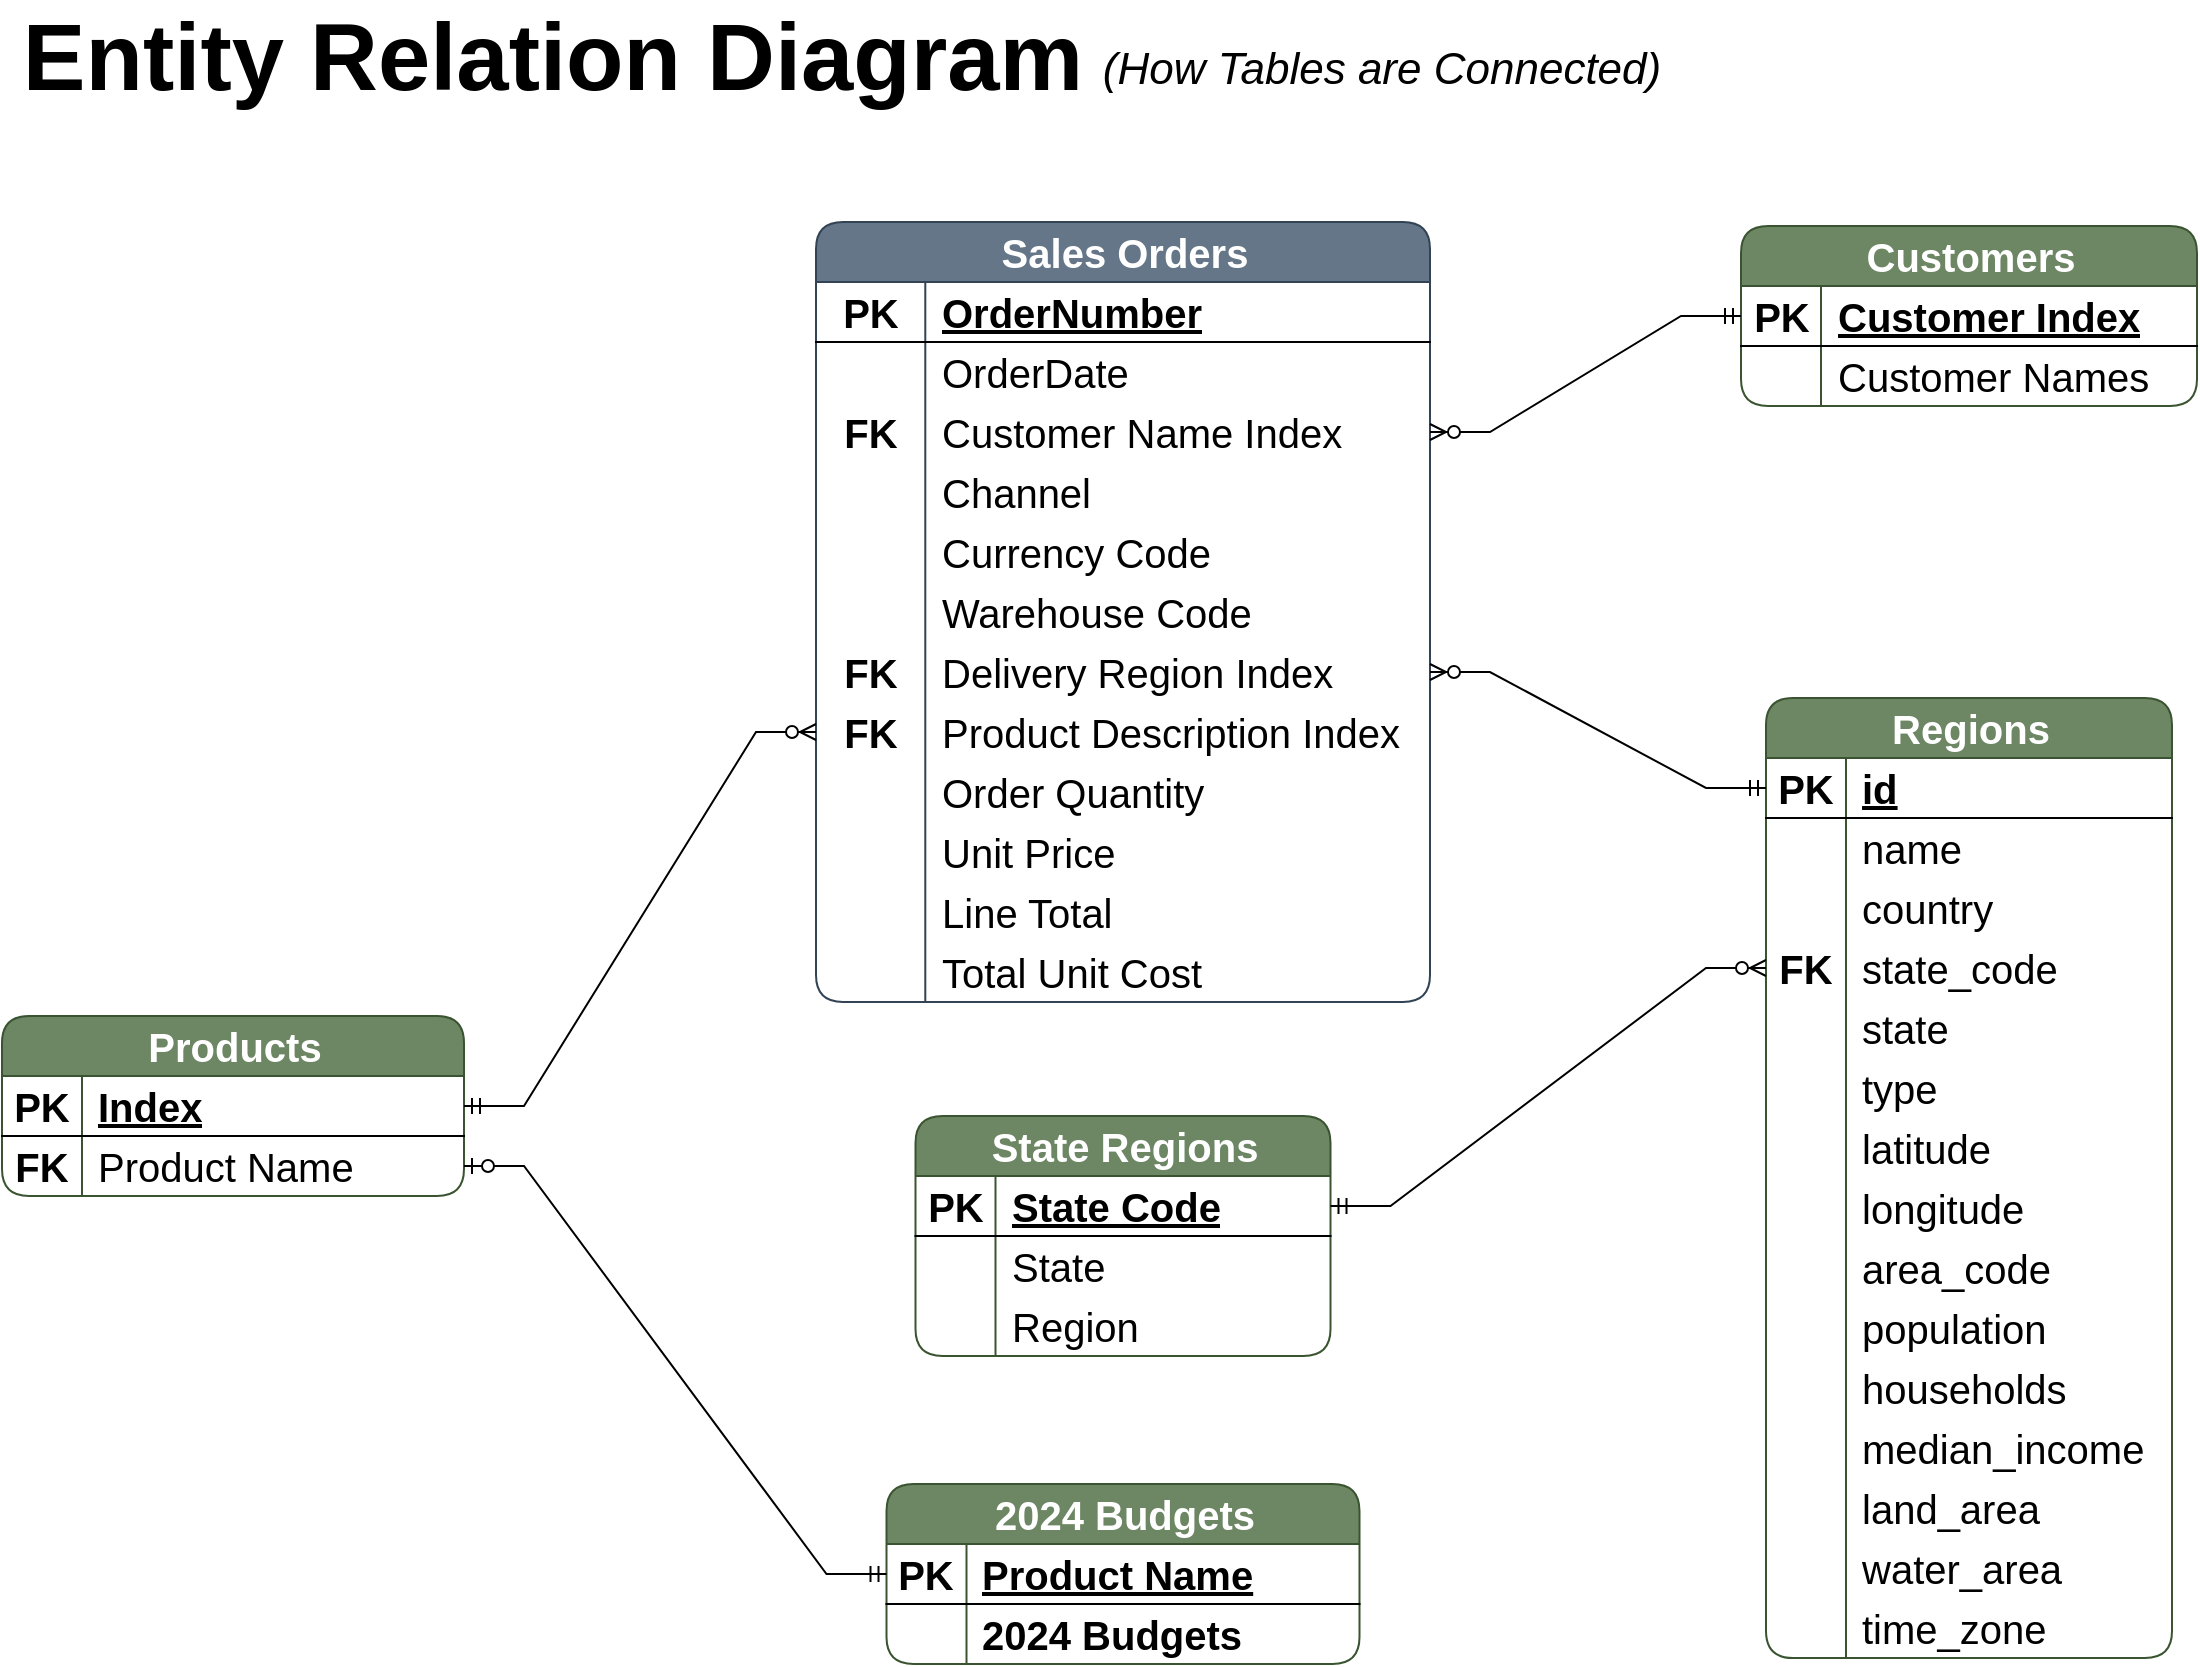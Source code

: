 <mxfile version="28.0.4">
  <diagram name="Page-1" id="GJuNNniQ4SIRFylEzamD">
    <mxGraphModel dx="2669" dy="1273" grid="0" gridSize="10" guides="1" tooltips="1" connect="1" arrows="1" fold="1" page="0" pageScale="1" pageWidth="850" pageHeight="1100" math="0" shadow="0">
      <root>
        <mxCell id="0" />
        <mxCell id="1" parent="0" />
        <mxCell id="ZlFfbFfvkW0wtay0FuOw-5" value="Sales Orders" style="shape=table;startSize=30;container=1;collapsible=1;childLayout=tableLayout;fixedRows=1;rowLines=0;fontStyle=1;align=center;resizeLast=1;html=1;fontSize=20;rounded=1;fillColor=#647687;fontColor=#ffffff;strokeColor=#314354;" vertex="1" parent="1">
          <mxGeometry x="-420" y="-120" width="307" height="390" as="geometry" />
        </mxCell>
        <mxCell id="ZlFfbFfvkW0wtay0FuOw-6" value="" style="shape=tableRow;horizontal=0;startSize=0;swimlaneHead=0;swimlaneBody=0;fillColor=none;collapsible=0;dropTarget=0;points=[[0,0.5],[1,0.5]];portConstraint=eastwest;top=0;left=0;right=0;bottom=1;fontSize=20;" vertex="1" parent="ZlFfbFfvkW0wtay0FuOw-5">
          <mxGeometry y="30" width="307" height="30" as="geometry" />
        </mxCell>
        <mxCell id="ZlFfbFfvkW0wtay0FuOw-7" value="PK" style="shape=partialRectangle;connectable=0;fillColor=none;top=0;left=0;bottom=0;right=0;fontStyle=1;overflow=hidden;whiteSpace=wrap;html=1;fontSize=20;" vertex="1" parent="ZlFfbFfvkW0wtay0FuOw-6">
          <mxGeometry width="54.643" height="30" as="geometry">
            <mxRectangle width="54.643" height="30" as="alternateBounds" />
          </mxGeometry>
        </mxCell>
        <mxCell id="ZlFfbFfvkW0wtay0FuOw-8" value="OrderNumber" style="shape=partialRectangle;connectable=0;fillColor=none;top=0;left=0;bottom=0;right=0;align=left;spacingLeft=6;fontStyle=5;overflow=hidden;whiteSpace=wrap;html=1;fontSize=20;" vertex="1" parent="ZlFfbFfvkW0wtay0FuOw-6">
          <mxGeometry x="54.643" width="252.357" height="30" as="geometry">
            <mxRectangle width="252.357" height="30" as="alternateBounds" />
          </mxGeometry>
        </mxCell>
        <mxCell id="ZlFfbFfvkW0wtay0FuOw-9" value="" style="shape=tableRow;horizontal=0;startSize=0;swimlaneHead=0;swimlaneBody=0;fillColor=none;collapsible=0;dropTarget=0;points=[[0,0.5],[1,0.5]];portConstraint=eastwest;top=0;left=0;right=0;bottom=0;fontSize=20;" vertex="1" parent="ZlFfbFfvkW0wtay0FuOw-5">
          <mxGeometry y="60" width="307" height="30" as="geometry" />
        </mxCell>
        <mxCell id="ZlFfbFfvkW0wtay0FuOw-10" value="" style="shape=partialRectangle;connectable=0;fillColor=none;top=0;left=0;bottom=0;right=0;editable=1;overflow=hidden;whiteSpace=wrap;html=1;fontSize=20;" vertex="1" parent="ZlFfbFfvkW0wtay0FuOw-9">
          <mxGeometry width="54.643" height="30" as="geometry">
            <mxRectangle width="54.643" height="30" as="alternateBounds" />
          </mxGeometry>
        </mxCell>
        <mxCell id="ZlFfbFfvkW0wtay0FuOw-11" value="OrderDate" style="shape=partialRectangle;connectable=0;fillColor=none;top=0;left=0;bottom=0;right=0;align=left;spacingLeft=6;overflow=hidden;whiteSpace=wrap;html=1;fontSize=20;" vertex="1" parent="ZlFfbFfvkW0wtay0FuOw-9">
          <mxGeometry x="54.643" width="252.357" height="30" as="geometry">
            <mxRectangle width="252.357" height="30" as="alternateBounds" />
          </mxGeometry>
        </mxCell>
        <mxCell id="ZlFfbFfvkW0wtay0FuOw-12" value="" style="shape=tableRow;horizontal=0;startSize=0;swimlaneHead=0;swimlaneBody=0;fillColor=none;collapsible=0;dropTarget=0;points=[[0,0.5],[1,0.5]];portConstraint=eastwest;top=0;left=0;right=0;bottom=0;fontSize=20;" vertex="1" parent="ZlFfbFfvkW0wtay0FuOw-5">
          <mxGeometry y="90" width="307" height="30" as="geometry" />
        </mxCell>
        <mxCell id="ZlFfbFfvkW0wtay0FuOw-13" value="&lt;b&gt;FK&lt;/b&gt;" style="shape=partialRectangle;connectable=0;fillColor=none;top=0;left=0;bottom=0;right=0;editable=1;overflow=hidden;whiteSpace=wrap;html=1;fontSize=20;" vertex="1" parent="ZlFfbFfvkW0wtay0FuOw-12">
          <mxGeometry width="54.643" height="30" as="geometry">
            <mxRectangle width="54.643" height="30" as="alternateBounds" />
          </mxGeometry>
        </mxCell>
        <mxCell id="ZlFfbFfvkW0wtay0FuOw-14" value="Customer Name Index" style="shape=partialRectangle;connectable=0;fillColor=none;top=0;left=0;bottom=0;right=0;align=left;spacingLeft=6;overflow=hidden;whiteSpace=wrap;html=1;fontSize=20;" vertex="1" parent="ZlFfbFfvkW0wtay0FuOw-12">
          <mxGeometry x="54.643" width="252.357" height="30" as="geometry">
            <mxRectangle width="252.357" height="30" as="alternateBounds" />
          </mxGeometry>
        </mxCell>
        <mxCell id="ZlFfbFfvkW0wtay0FuOw-15" value="" style="shape=tableRow;horizontal=0;startSize=0;swimlaneHead=0;swimlaneBody=0;fillColor=none;collapsible=0;dropTarget=0;points=[[0,0.5],[1,0.5]];portConstraint=eastwest;top=0;left=0;right=0;bottom=0;fontSize=20;" vertex="1" parent="ZlFfbFfvkW0wtay0FuOw-5">
          <mxGeometry y="120" width="307" height="30" as="geometry" />
        </mxCell>
        <mxCell id="ZlFfbFfvkW0wtay0FuOw-16" value="" style="shape=partialRectangle;connectable=0;fillColor=none;top=0;left=0;bottom=0;right=0;editable=1;overflow=hidden;whiteSpace=wrap;html=1;fontSize=20;" vertex="1" parent="ZlFfbFfvkW0wtay0FuOw-15">
          <mxGeometry width="54.643" height="30" as="geometry">
            <mxRectangle width="54.643" height="30" as="alternateBounds" />
          </mxGeometry>
        </mxCell>
        <mxCell id="ZlFfbFfvkW0wtay0FuOw-17" value="Channel" style="shape=partialRectangle;connectable=0;fillColor=none;top=0;left=0;bottom=0;right=0;align=left;spacingLeft=6;overflow=hidden;whiteSpace=wrap;html=1;fontSize=20;" vertex="1" parent="ZlFfbFfvkW0wtay0FuOw-15">
          <mxGeometry x="54.643" width="252.357" height="30" as="geometry">
            <mxRectangle width="252.357" height="30" as="alternateBounds" />
          </mxGeometry>
        </mxCell>
        <mxCell id="ZlFfbFfvkW0wtay0FuOw-44" value="" style="shape=tableRow;horizontal=0;startSize=0;swimlaneHead=0;swimlaneBody=0;fillColor=none;collapsible=0;dropTarget=0;points=[[0,0.5],[1,0.5]];portConstraint=eastwest;top=0;left=0;right=0;bottom=0;fontSize=20;" vertex="1" parent="ZlFfbFfvkW0wtay0FuOw-5">
          <mxGeometry y="150" width="307" height="30" as="geometry" />
        </mxCell>
        <mxCell id="ZlFfbFfvkW0wtay0FuOw-45" value="&lt;br&gt;&lt;br&gt;&lt;div&gt;&lt;br/&gt;&lt;/div&gt;" style="shape=partialRectangle;connectable=0;fillColor=none;top=0;left=0;bottom=0;right=0;editable=1;overflow=hidden;whiteSpace=wrap;html=1;fontSize=20;" vertex="1" parent="ZlFfbFfvkW0wtay0FuOw-44">
          <mxGeometry width="54.643" height="30" as="geometry">
            <mxRectangle width="54.643" height="30" as="alternateBounds" />
          </mxGeometry>
        </mxCell>
        <mxCell id="ZlFfbFfvkW0wtay0FuOw-46" value="Currency Code" style="shape=partialRectangle;connectable=0;fillColor=none;top=0;left=0;bottom=0;right=0;align=left;spacingLeft=6;overflow=hidden;whiteSpace=wrap;html=1;fontSize=20;" vertex="1" parent="ZlFfbFfvkW0wtay0FuOw-44">
          <mxGeometry x="54.643" width="252.357" height="30" as="geometry">
            <mxRectangle width="252.357" height="30" as="alternateBounds" />
          </mxGeometry>
        </mxCell>
        <mxCell id="ZlFfbFfvkW0wtay0FuOw-47" value="" style="shape=tableRow;horizontal=0;startSize=0;swimlaneHead=0;swimlaneBody=0;fillColor=none;collapsible=0;dropTarget=0;points=[[0,0.5],[1,0.5]];portConstraint=eastwest;top=0;left=0;right=0;bottom=0;fontSize=20;" vertex="1" parent="ZlFfbFfvkW0wtay0FuOw-5">
          <mxGeometry y="180" width="307" height="30" as="geometry" />
        </mxCell>
        <mxCell id="ZlFfbFfvkW0wtay0FuOw-48" value="&lt;br&gt;&lt;br&gt;&lt;div&gt;&lt;br/&gt;&lt;/div&gt;" style="shape=partialRectangle;connectable=0;fillColor=none;top=0;left=0;bottom=0;right=0;editable=1;overflow=hidden;whiteSpace=wrap;html=1;fontSize=20;" vertex="1" parent="ZlFfbFfvkW0wtay0FuOw-47">
          <mxGeometry width="54.643" height="30" as="geometry">
            <mxRectangle width="54.643" height="30" as="alternateBounds" />
          </mxGeometry>
        </mxCell>
        <mxCell id="ZlFfbFfvkW0wtay0FuOw-49" value="Warehouse Code" style="shape=partialRectangle;connectable=0;fillColor=none;top=0;left=0;bottom=0;right=0;align=left;spacingLeft=6;overflow=hidden;whiteSpace=wrap;html=1;fontSize=20;" vertex="1" parent="ZlFfbFfvkW0wtay0FuOw-47">
          <mxGeometry x="54.643" width="252.357" height="30" as="geometry">
            <mxRectangle width="252.357" height="30" as="alternateBounds" />
          </mxGeometry>
        </mxCell>
        <mxCell id="ZlFfbFfvkW0wtay0FuOw-50" value="" style="shape=tableRow;horizontal=0;startSize=0;swimlaneHead=0;swimlaneBody=0;fillColor=none;collapsible=0;dropTarget=0;points=[[0,0.5],[1,0.5]];portConstraint=eastwest;top=0;left=0;right=0;bottom=0;fontSize=20;" vertex="1" parent="ZlFfbFfvkW0wtay0FuOw-5">
          <mxGeometry y="210" width="307" height="30" as="geometry" />
        </mxCell>
        <mxCell id="ZlFfbFfvkW0wtay0FuOw-51" value="&lt;b&gt;FK&lt;/b&gt;" style="shape=partialRectangle;connectable=0;fillColor=none;top=0;left=0;bottom=0;right=0;editable=1;overflow=hidden;whiteSpace=wrap;html=1;fontSize=20;" vertex="1" parent="ZlFfbFfvkW0wtay0FuOw-50">
          <mxGeometry width="54.643" height="30" as="geometry">
            <mxRectangle width="54.643" height="30" as="alternateBounds" />
          </mxGeometry>
        </mxCell>
        <mxCell id="ZlFfbFfvkW0wtay0FuOw-52" value="Delivery Region Index" style="shape=partialRectangle;connectable=0;fillColor=none;top=0;left=0;bottom=0;right=0;align=left;spacingLeft=6;overflow=hidden;whiteSpace=wrap;html=1;fontSize=20;" vertex="1" parent="ZlFfbFfvkW0wtay0FuOw-50">
          <mxGeometry x="54.643" width="252.357" height="30" as="geometry">
            <mxRectangle width="252.357" height="30" as="alternateBounds" />
          </mxGeometry>
        </mxCell>
        <mxCell id="ZlFfbFfvkW0wtay0FuOw-53" value="" style="shape=tableRow;horizontal=0;startSize=0;swimlaneHead=0;swimlaneBody=0;fillColor=none;collapsible=0;dropTarget=0;points=[[0,0.5],[1,0.5]];portConstraint=eastwest;top=0;left=0;right=0;bottom=0;fontSize=20;" vertex="1" parent="ZlFfbFfvkW0wtay0FuOw-5">
          <mxGeometry y="240" width="307" height="30" as="geometry" />
        </mxCell>
        <mxCell id="ZlFfbFfvkW0wtay0FuOw-54" value="&lt;div&gt;&lt;b&gt;FK&lt;/b&gt;&lt;/div&gt;" style="shape=partialRectangle;connectable=0;fillColor=none;top=0;left=0;bottom=0;right=0;editable=1;overflow=hidden;whiteSpace=wrap;html=1;fontSize=20;" vertex="1" parent="ZlFfbFfvkW0wtay0FuOw-53">
          <mxGeometry width="54.643" height="30" as="geometry">
            <mxRectangle width="54.643" height="30" as="alternateBounds" />
          </mxGeometry>
        </mxCell>
        <mxCell id="ZlFfbFfvkW0wtay0FuOw-55" value="Product Description Index" style="shape=partialRectangle;connectable=0;fillColor=none;top=0;left=0;bottom=0;right=0;align=left;spacingLeft=6;overflow=hidden;whiteSpace=wrap;html=1;fontSize=20;" vertex="1" parent="ZlFfbFfvkW0wtay0FuOw-53">
          <mxGeometry x="54.643" width="252.357" height="30" as="geometry">
            <mxRectangle width="252.357" height="30" as="alternateBounds" />
          </mxGeometry>
        </mxCell>
        <mxCell id="ZlFfbFfvkW0wtay0FuOw-56" value="" style="shape=tableRow;horizontal=0;startSize=0;swimlaneHead=0;swimlaneBody=0;fillColor=none;collapsible=0;dropTarget=0;points=[[0,0.5],[1,0.5]];portConstraint=eastwest;top=0;left=0;right=0;bottom=0;fontSize=20;" vertex="1" parent="ZlFfbFfvkW0wtay0FuOw-5">
          <mxGeometry y="270" width="307" height="30" as="geometry" />
        </mxCell>
        <mxCell id="ZlFfbFfvkW0wtay0FuOw-57" value="&lt;div&gt;&lt;br/&gt;&lt;/div&gt;" style="shape=partialRectangle;connectable=0;fillColor=none;top=0;left=0;bottom=0;right=0;editable=1;overflow=hidden;whiteSpace=wrap;html=1;fontSize=20;" vertex="1" parent="ZlFfbFfvkW0wtay0FuOw-56">
          <mxGeometry width="54.643" height="30" as="geometry">
            <mxRectangle width="54.643" height="30" as="alternateBounds" />
          </mxGeometry>
        </mxCell>
        <mxCell id="ZlFfbFfvkW0wtay0FuOw-58" value="Order Quantity" style="shape=partialRectangle;connectable=0;fillColor=none;top=0;left=0;bottom=0;right=0;align=left;spacingLeft=6;overflow=hidden;whiteSpace=wrap;html=1;fontSize=20;" vertex="1" parent="ZlFfbFfvkW0wtay0FuOw-56">
          <mxGeometry x="54.643" width="252.357" height="30" as="geometry">
            <mxRectangle width="252.357" height="30" as="alternateBounds" />
          </mxGeometry>
        </mxCell>
        <mxCell id="ZlFfbFfvkW0wtay0FuOw-59" value="" style="shape=tableRow;horizontal=0;startSize=0;swimlaneHead=0;swimlaneBody=0;fillColor=none;collapsible=0;dropTarget=0;points=[[0,0.5],[1,0.5]];portConstraint=eastwest;top=0;left=0;right=0;bottom=0;fontSize=20;" vertex="1" parent="ZlFfbFfvkW0wtay0FuOw-5">
          <mxGeometry y="300" width="307" height="30" as="geometry" />
        </mxCell>
        <mxCell id="ZlFfbFfvkW0wtay0FuOw-60" value="&lt;div&gt;&lt;br/&gt;&lt;/div&gt;" style="shape=partialRectangle;connectable=0;fillColor=none;top=0;left=0;bottom=0;right=0;editable=1;overflow=hidden;whiteSpace=wrap;html=1;fontSize=20;" vertex="1" parent="ZlFfbFfvkW0wtay0FuOw-59">
          <mxGeometry width="54.643" height="30" as="geometry">
            <mxRectangle width="54.643" height="30" as="alternateBounds" />
          </mxGeometry>
        </mxCell>
        <mxCell id="ZlFfbFfvkW0wtay0FuOw-61" value="Unit Price" style="shape=partialRectangle;connectable=0;fillColor=none;top=0;left=0;bottom=0;right=0;align=left;spacingLeft=6;overflow=hidden;whiteSpace=wrap;html=1;fontSize=20;" vertex="1" parent="ZlFfbFfvkW0wtay0FuOw-59">
          <mxGeometry x="54.643" width="252.357" height="30" as="geometry">
            <mxRectangle width="252.357" height="30" as="alternateBounds" />
          </mxGeometry>
        </mxCell>
        <mxCell id="ZlFfbFfvkW0wtay0FuOw-62" value="" style="shape=tableRow;horizontal=0;startSize=0;swimlaneHead=0;swimlaneBody=0;fillColor=none;collapsible=0;dropTarget=0;points=[[0,0.5],[1,0.5]];portConstraint=eastwest;top=0;left=0;right=0;bottom=0;fontSize=20;" vertex="1" parent="ZlFfbFfvkW0wtay0FuOw-5">
          <mxGeometry y="330" width="307" height="30" as="geometry" />
        </mxCell>
        <mxCell id="ZlFfbFfvkW0wtay0FuOw-63" value="&lt;div&gt;&lt;br/&gt;&lt;/div&gt;" style="shape=partialRectangle;connectable=0;fillColor=none;top=0;left=0;bottom=0;right=0;editable=1;overflow=hidden;whiteSpace=wrap;html=1;fontSize=20;" vertex="1" parent="ZlFfbFfvkW0wtay0FuOw-62">
          <mxGeometry width="54.643" height="30" as="geometry">
            <mxRectangle width="54.643" height="30" as="alternateBounds" />
          </mxGeometry>
        </mxCell>
        <mxCell id="ZlFfbFfvkW0wtay0FuOw-64" value="Line Total" style="shape=partialRectangle;connectable=0;fillColor=none;top=0;left=0;bottom=0;right=0;align=left;spacingLeft=6;overflow=hidden;whiteSpace=wrap;html=1;fontSize=20;" vertex="1" parent="ZlFfbFfvkW0wtay0FuOw-62">
          <mxGeometry x="54.643" width="252.357" height="30" as="geometry">
            <mxRectangle width="252.357" height="30" as="alternateBounds" />
          </mxGeometry>
        </mxCell>
        <mxCell id="ZlFfbFfvkW0wtay0FuOw-65" value="" style="shape=tableRow;horizontal=0;startSize=0;swimlaneHead=0;swimlaneBody=0;fillColor=none;collapsible=0;dropTarget=0;points=[[0,0.5],[1,0.5]];portConstraint=eastwest;top=0;left=0;right=0;bottom=0;fontSize=20;" vertex="1" parent="ZlFfbFfvkW0wtay0FuOw-5">
          <mxGeometry y="360" width="307" height="30" as="geometry" />
        </mxCell>
        <mxCell id="ZlFfbFfvkW0wtay0FuOw-66" value="&lt;div&gt;&lt;br/&gt;&lt;/div&gt;" style="shape=partialRectangle;connectable=0;fillColor=none;top=0;left=0;bottom=0;right=0;editable=1;overflow=hidden;whiteSpace=wrap;html=1;fontSize=20;" vertex="1" parent="ZlFfbFfvkW0wtay0FuOw-65">
          <mxGeometry width="54.643" height="30" as="geometry">
            <mxRectangle width="54.643" height="30" as="alternateBounds" />
          </mxGeometry>
        </mxCell>
        <mxCell id="ZlFfbFfvkW0wtay0FuOw-67" value="Total Unit Cost" style="shape=partialRectangle;connectable=0;fillColor=none;top=0;left=0;bottom=0;right=0;align=left;spacingLeft=6;overflow=hidden;whiteSpace=wrap;html=1;fontSize=20;" vertex="1" parent="ZlFfbFfvkW0wtay0FuOw-65">
          <mxGeometry x="54.643" width="252.357" height="30" as="geometry">
            <mxRectangle width="252.357" height="30" as="alternateBounds" />
          </mxGeometry>
        </mxCell>
        <mxCell id="ZlFfbFfvkW0wtay0FuOw-68" value="Customers" style="shape=table;startSize=30;container=1;collapsible=1;childLayout=tableLayout;fixedRows=1;rowLines=0;fontStyle=1;align=center;resizeLast=1;html=1;fontSize=20;rounded=1;fillColor=#6d8764;fontColor=#ffffff;strokeColor=#3A5431;" vertex="1" parent="1">
          <mxGeometry x="42.5" y="-118" width="228" height="90" as="geometry" />
        </mxCell>
        <mxCell id="ZlFfbFfvkW0wtay0FuOw-69" value="" style="shape=tableRow;horizontal=0;startSize=0;swimlaneHead=0;swimlaneBody=0;fillColor=none;collapsible=0;dropTarget=0;points=[[0,0.5],[1,0.5]];portConstraint=eastwest;top=0;left=0;right=0;bottom=1;fontSize=20;" vertex="1" parent="ZlFfbFfvkW0wtay0FuOw-68">
          <mxGeometry y="30" width="228" height="30" as="geometry" />
        </mxCell>
        <mxCell id="ZlFfbFfvkW0wtay0FuOw-70" value="PK" style="shape=partialRectangle;connectable=0;fillColor=none;top=0;left=0;bottom=0;right=0;fontStyle=1;overflow=hidden;whiteSpace=wrap;html=1;fontSize=20;" vertex="1" parent="ZlFfbFfvkW0wtay0FuOw-69">
          <mxGeometry width="40" height="30" as="geometry">
            <mxRectangle width="40" height="30" as="alternateBounds" />
          </mxGeometry>
        </mxCell>
        <mxCell id="ZlFfbFfvkW0wtay0FuOw-71" value="Customer Index" style="shape=partialRectangle;connectable=0;fillColor=none;top=0;left=0;bottom=0;right=0;align=left;spacingLeft=6;fontStyle=5;overflow=hidden;whiteSpace=wrap;html=1;fontSize=20;" vertex="1" parent="ZlFfbFfvkW0wtay0FuOw-69">
          <mxGeometry x="40" width="188" height="30" as="geometry">
            <mxRectangle width="188" height="30" as="alternateBounds" />
          </mxGeometry>
        </mxCell>
        <mxCell id="ZlFfbFfvkW0wtay0FuOw-72" value="" style="shape=tableRow;horizontal=0;startSize=0;swimlaneHead=0;swimlaneBody=0;fillColor=none;collapsible=0;dropTarget=0;points=[[0,0.5],[1,0.5]];portConstraint=eastwest;top=0;left=0;right=0;bottom=0;fontSize=20;" vertex="1" parent="ZlFfbFfvkW0wtay0FuOw-68">
          <mxGeometry y="60" width="228" height="30" as="geometry" />
        </mxCell>
        <mxCell id="ZlFfbFfvkW0wtay0FuOw-73" value="" style="shape=partialRectangle;connectable=0;fillColor=none;top=0;left=0;bottom=0;right=0;editable=1;overflow=hidden;whiteSpace=wrap;html=1;fontSize=20;" vertex="1" parent="ZlFfbFfvkW0wtay0FuOw-72">
          <mxGeometry width="40" height="30" as="geometry">
            <mxRectangle width="40" height="30" as="alternateBounds" />
          </mxGeometry>
        </mxCell>
        <mxCell id="ZlFfbFfvkW0wtay0FuOw-74" value="Customer Names" style="shape=partialRectangle;connectable=0;fillColor=none;top=0;left=0;bottom=0;right=0;align=left;spacingLeft=6;overflow=hidden;whiteSpace=wrap;html=1;fontSize=20;" vertex="1" parent="ZlFfbFfvkW0wtay0FuOw-72">
          <mxGeometry x="40" width="188" height="30" as="geometry">
            <mxRectangle width="188" height="30" as="alternateBounds" />
          </mxGeometry>
        </mxCell>
        <mxCell id="ZlFfbFfvkW0wtay0FuOw-114" value="Regions" style="shape=table;startSize=30;container=1;collapsible=1;childLayout=tableLayout;fixedRows=1;rowLines=0;fontStyle=1;align=center;resizeLast=1;html=1;fontSize=20;rounded=1;fillColor=#6d8764;fontColor=#ffffff;strokeColor=#3A5431;" vertex="1" parent="1">
          <mxGeometry x="55" y="118" width="203" height="480" as="geometry" />
        </mxCell>
        <mxCell id="ZlFfbFfvkW0wtay0FuOw-115" value="" style="shape=tableRow;horizontal=0;startSize=0;swimlaneHead=0;swimlaneBody=0;fillColor=none;collapsible=0;dropTarget=0;points=[[0,0.5],[1,0.5]];portConstraint=eastwest;top=0;left=0;right=0;bottom=1;fontSize=20;" vertex="1" parent="ZlFfbFfvkW0wtay0FuOw-114">
          <mxGeometry y="30" width="203" height="30" as="geometry" />
        </mxCell>
        <mxCell id="ZlFfbFfvkW0wtay0FuOw-116" value="PK" style="shape=partialRectangle;connectable=0;fillColor=none;top=0;left=0;bottom=0;right=0;fontStyle=1;overflow=hidden;whiteSpace=wrap;html=1;fontSize=20;" vertex="1" parent="ZlFfbFfvkW0wtay0FuOw-115">
          <mxGeometry width="40" height="30" as="geometry">
            <mxRectangle width="40" height="30" as="alternateBounds" />
          </mxGeometry>
        </mxCell>
        <mxCell id="ZlFfbFfvkW0wtay0FuOw-117" value="id" style="shape=partialRectangle;connectable=0;fillColor=none;top=0;left=0;bottom=0;right=0;align=left;spacingLeft=6;fontStyle=5;overflow=hidden;whiteSpace=wrap;html=1;fontSize=20;" vertex="1" parent="ZlFfbFfvkW0wtay0FuOw-115">
          <mxGeometry x="40" width="163" height="30" as="geometry">
            <mxRectangle width="163" height="30" as="alternateBounds" />
          </mxGeometry>
        </mxCell>
        <mxCell id="ZlFfbFfvkW0wtay0FuOw-118" value="" style="shape=tableRow;horizontal=0;startSize=0;swimlaneHead=0;swimlaneBody=0;fillColor=none;collapsible=0;dropTarget=0;points=[[0,0.5],[1,0.5]];portConstraint=eastwest;top=0;left=0;right=0;bottom=0;fontSize=20;" vertex="1" parent="ZlFfbFfvkW0wtay0FuOw-114">
          <mxGeometry y="60" width="203" height="30" as="geometry" />
        </mxCell>
        <mxCell id="ZlFfbFfvkW0wtay0FuOw-119" value="" style="shape=partialRectangle;connectable=0;fillColor=none;top=0;left=0;bottom=0;right=0;editable=1;overflow=hidden;whiteSpace=wrap;html=1;fontSize=20;" vertex="1" parent="ZlFfbFfvkW0wtay0FuOw-118">
          <mxGeometry width="40" height="30" as="geometry">
            <mxRectangle width="40" height="30" as="alternateBounds" />
          </mxGeometry>
        </mxCell>
        <mxCell id="ZlFfbFfvkW0wtay0FuOw-120" value="name" style="shape=partialRectangle;connectable=0;fillColor=none;top=0;left=0;bottom=0;right=0;align=left;spacingLeft=6;overflow=hidden;whiteSpace=wrap;html=1;fontSize=20;" vertex="1" parent="ZlFfbFfvkW0wtay0FuOw-118">
          <mxGeometry x="40" width="163" height="30" as="geometry">
            <mxRectangle width="163" height="30" as="alternateBounds" />
          </mxGeometry>
        </mxCell>
        <mxCell id="ZlFfbFfvkW0wtay0FuOw-121" value="" style="shape=tableRow;horizontal=0;startSize=0;swimlaneHead=0;swimlaneBody=0;fillColor=none;collapsible=0;dropTarget=0;points=[[0,0.5],[1,0.5]];portConstraint=eastwest;top=0;left=0;right=0;bottom=0;fontSize=20;" vertex="1" parent="ZlFfbFfvkW0wtay0FuOw-114">
          <mxGeometry y="90" width="203" height="30" as="geometry" />
        </mxCell>
        <mxCell id="ZlFfbFfvkW0wtay0FuOw-122" value="" style="shape=partialRectangle;connectable=0;fillColor=none;top=0;left=0;bottom=0;right=0;editable=1;overflow=hidden;whiteSpace=wrap;html=1;fontSize=20;" vertex="1" parent="ZlFfbFfvkW0wtay0FuOw-121">
          <mxGeometry width="40" height="30" as="geometry">
            <mxRectangle width="40" height="30" as="alternateBounds" />
          </mxGeometry>
        </mxCell>
        <mxCell id="ZlFfbFfvkW0wtay0FuOw-123" value="country" style="shape=partialRectangle;connectable=0;fillColor=none;top=0;left=0;bottom=0;right=0;align=left;spacingLeft=6;overflow=hidden;whiteSpace=wrap;html=1;fontSize=20;" vertex="1" parent="ZlFfbFfvkW0wtay0FuOw-121">
          <mxGeometry x="40" width="163" height="30" as="geometry">
            <mxRectangle width="163" height="30" as="alternateBounds" />
          </mxGeometry>
        </mxCell>
        <mxCell id="ZlFfbFfvkW0wtay0FuOw-124" value="" style="shape=tableRow;horizontal=0;startSize=0;swimlaneHead=0;swimlaneBody=0;fillColor=none;collapsible=0;dropTarget=0;points=[[0,0.5],[1,0.5]];portConstraint=eastwest;top=0;left=0;right=0;bottom=0;fontSize=20;" vertex="1" parent="ZlFfbFfvkW0wtay0FuOw-114">
          <mxGeometry y="120" width="203" height="30" as="geometry" />
        </mxCell>
        <mxCell id="ZlFfbFfvkW0wtay0FuOw-125" value="FK" style="shape=partialRectangle;connectable=0;fillColor=none;top=0;left=0;bottom=0;right=0;editable=1;overflow=hidden;whiteSpace=wrap;html=1;fontSize=20;fontStyle=1" vertex="1" parent="ZlFfbFfvkW0wtay0FuOw-124">
          <mxGeometry width="40" height="30" as="geometry">
            <mxRectangle width="40" height="30" as="alternateBounds" />
          </mxGeometry>
        </mxCell>
        <mxCell id="ZlFfbFfvkW0wtay0FuOw-126" value="state_code" style="shape=partialRectangle;connectable=0;fillColor=none;top=0;left=0;bottom=0;right=0;align=left;spacingLeft=6;overflow=hidden;whiteSpace=wrap;html=1;fontSize=20;" vertex="1" parent="ZlFfbFfvkW0wtay0FuOw-124">
          <mxGeometry x="40" width="163" height="30" as="geometry">
            <mxRectangle width="163" height="30" as="alternateBounds" />
          </mxGeometry>
        </mxCell>
        <mxCell id="ZlFfbFfvkW0wtay0FuOw-127" value="" style="shape=tableRow;horizontal=0;startSize=0;swimlaneHead=0;swimlaneBody=0;fillColor=none;collapsible=0;dropTarget=0;points=[[0,0.5],[1,0.5]];portConstraint=eastwest;top=0;left=0;right=0;bottom=0;fontSize=20;" vertex="1" parent="ZlFfbFfvkW0wtay0FuOw-114">
          <mxGeometry y="150" width="203" height="30" as="geometry" />
        </mxCell>
        <mxCell id="ZlFfbFfvkW0wtay0FuOw-128" value="&lt;br&gt;&lt;br&gt;&lt;div&gt;&lt;br/&gt;&lt;/div&gt;" style="shape=partialRectangle;connectable=0;fillColor=none;top=0;left=0;bottom=0;right=0;editable=1;overflow=hidden;whiteSpace=wrap;html=1;fontSize=20;" vertex="1" parent="ZlFfbFfvkW0wtay0FuOw-127">
          <mxGeometry width="40" height="30" as="geometry">
            <mxRectangle width="40" height="30" as="alternateBounds" />
          </mxGeometry>
        </mxCell>
        <mxCell id="ZlFfbFfvkW0wtay0FuOw-129" value="state" style="shape=partialRectangle;connectable=0;fillColor=none;top=0;left=0;bottom=0;right=0;align=left;spacingLeft=6;overflow=hidden;whiteSpace=wrap;html=1;fontSize=20;" vertex="1" parent="ZlFfbFfvkW0wtay0FuOw-127">
          <mxGeometry x="40" width="163" height="30" as="geometry">
            <mxRectangle width="163" height="30" as="alternateBounds" />
          </mxGeometry>
        </mxCell>
        <mxCell id="ZlFfbFfvkW0wtay0FuOw-130" value="" style="shape=tableRow;horizontal=0;startSize=0;swimlaneHead=0;swimlaneBody=0;fillColor=none;collapsible=0;dropTarget=0;points=[[0,0.5],[1,0.5]];portConstraint=eastwest;top=0;left=0;right=0;bottom=0;fontSize=20;" vertex="1" parent="ZlFfbFfvkW0wtay0FuOw-114">
          <mxGeometry y="180" width="203" height="30" as="geometry" />
        </mxCell>
        <mxCell id="ZlFfbFfvkW0wtay0FuOw-131" value="&lt;br&gt;&lt;br&gt;&lt;div&gt;&lt;br/&gt;&lt;/div&gt;" style="shape=partialRectangle;connectable=0;fillColor=none;top=0;left=0;bottom=0;right=0;editable=1;overflow=hidden;whiteSpace=wrap;html=1;fontSize=20;" vertex="1" parent="ZlFfbFfvkW0wtay0FuOw-130">
          <mxGeometry width="40" height="30" as="geometry">
            <mxRectangle width="40" height="30" as="alternateBounds" />
          </mxGeometry>
        </mxCell>
        <mxCell id="ZlFfbFfvkW0wtay0FuOw-132" value="type" style="shape=partialRectangle;connectable=0;fillColor=none;top=0;left=0;bottom=0;right=0;align=left;spacingLeft=6;overflow=hidden;whiteSpace=wrap;html=1;fontSize=20;" vertex="1" parent="ZlFfbFfvkW0wtay0FuOw-130">
          <mxGeometry x="40" width="163" height="30" as="geometry">
            <mxRectangle width="163" height="30" as="alternateBounds" />
          </mxGeometry>
        </mxCell>
        <mxCell id="ZlFfbFfvkW0wtay0FuOw-133" value="" style="shape=tableRow;horizontal=0;startSize=0;swimlaneHead=0;swimlaneBody=0;fillColor=none;collapsible=0;dropTarget=0;points=[[0,0.5],[1,0.5]];portConstraint=eastwest;top=0;left=0;right=0;bottom=0;fontSize=20;" vertex="1" parent="ZlFfbFfvkW0wtay0FuOw-114">
          <mxGeometry y="210" width="203" height="30" as="geometry" />
        </mxCell>
        <mxCell id="ZlFfbFfvkW0wtay0FuOw-134" value="&lt;br&gt;&lt;br&gt;&lt;div&gt;&lt;br/&gt;&lt;/div&gt;" style="shape=partialRectangle;connectable=0;fillColor=none;top=0;left=0;bottom=0;right=0;editable=1;overflow=hidden;whiteSpace=wrap;html=1;fontSize=20;" vertex="1" parent="ZlFfbFfvkW0wtay0FuOw-133">
          <mxGeometry width="40" height="30" as="geometry">
            <mxRectangle width="40" height="30" as="alternateBounds" />
          </mxGeometry>
        </mxCell>
        <mxCell id="ZlFfbFfvkW0wtay0FuOw-135" value="latitude" style="shape=partialRectangle;connectable=0;fillColor=none;top=0;left=0;bottom=0;right=0;align=left;spacingLeft=6;overflow=hidden;whiteSpace=wrap;html=1;fontSize=20;" vertex="1" parent="ZlFfbFfvkW0wtay0FuOw-133">
          <mxGeometry x="40" width="163" height="30" as="geometry">
            <mxRectangle width="163" height="30" as="alternateBounds" />
          </mxGeometry>
        </mxCell>
        <mxCell id="ZlFfbFfvkW0wtay0FuOw-136" value="" style="shape=tableRow;horizontal=0;startSize=0;swimlaneHead=0;swimlaneBody=0;fillColor=none;collapsible=0;dropTarget=0;points=[[0,0.5],[1,0.5]];portConstraint=eastwest;top=0;left=0;right=0;bottom=0;fontSize=20;" vertex="1" parent="ZlFfbFfvkW0wtay0FuOw-114">
          <mxGeometry y="240" width="203" height="30" as="geometry" />
        </mxCell>
        <mxCell id="ZlFfbFfvkW0wtay0FuOw-137" value="&lt;br&gt;&lt;br&gt;&lt;div&gt;&lt;br/&gt;&lt;/div&gt;" style="shape=partialRectangle;connectable=0;fillColor=none;top=0;left=0;bottom=0;right=0;editable=1;overflow=hidden;whiteSpace=wrap;html=1;fontSize=20;" vertex="1" parent="ZlFfbFfvkW0wtay0FuOw-136">
          <mxGeometry width="40" height="30" as="geometry">
            <mxRectangle width="40" height="30" as="alternateBounds" />
          </mxGeometry>
        </mxCell>
        <mxCell id="ZlFfbFfvkW0wtay0FuOw-138" value="longitude" style="shape=partialRectangle;connectable=0;fillColor=none;top=0;left=0;bottom=0;right=0;align=left;spacingLeft=6;overflow=hidden;whiteSpace=wrap;html=1;fontSize=20;" vertex="1" parent="ZlFfbFfvkW0wtay0FuOw-136">
          <mxGeometry x="40" width="163" height="30" as="geometry">
            <mxRectangle width="163" height="30" as="alternateBounds" />
          </mxGeometry>
        </mxCell>
        <mxCell id="ZlFfbFfvkW0wtay0FuOw-139" value="" style="shape=tableRow;horizontal=0;startSize=0;swimlaneHead=0;swimlaneBody=0;fillColor=none;collapsible=0;dropTarget=0;points=[[0,0.5],[1,0.5]];portConstraint=eastwest;top=0;left=0;right=0;bottom=0;fontSize=20;" vertex="1" parent="ZlFfbFfvkW0wtay0FuOw-114">
          <mxGeometry y="270" width="203" height="30" as="geometry" />
        </mxCell>
        <mxCell id="ZlFfbFfvkW0wtay0FuOw-140" value="&lt;div&gt;&lt;br/&gt;&lt;/div&gt;" style="shape=partialRectangle;connectable=0;fillColor=none;top=0;left=0;bottom=0;right=0;editable=1;overflow=hidden;whiteSpace=wrap;html=1;fontSize=20;" vertex="1" parent="ZlFfbFfvkW0wtay0FuOw-139">
          <mxGeometry width="40" height="30" as="geometry">
            <mxRectangle width="40" height="30" as="alternateBounds" />
          </mxGeometry>
        </mxCell>
        <mxCell id="ZlFfbFfvkW0wtay0FuOw-141" value="area_code" style="shape=partialRectangle;connectable=0;fillColor=none;top=0;left=0;bottom=0;right=0;align=left;spacingLeft=6;overflow=hidden;whiteSpace=wrap;html=1;fontSize=20;" vertex="1" parent="ZlFfbFfvkW0wtay0FuOw-139">
          <mxGeometry x="40" width="163" height="30" as="geometry">
            <mxRectangle width="163" height="30" as="alternateBounds" />
          </mxGeometry>
        </mxCell>
        <mxCell id="ZlFfbFfvkW0wtay0FuOw-142" value="" style="shape=tableRow;horizontal=0;startSize=0;swimlaneHead=0;swimlaneBody=0;fillColor=none;collapsible=0;dropTarget=0;points=[[0,0.5],[1,0.5]];portConstraint=eastwest;top=0;left=0;right=0;bottom=0;fontSize=20;" vertex="1" parent="ZlFfbFfvkW0wtay0FuOw-114">
          <mxGeometry y="300" width="203" height="30" as="geometry" />
        </mxCell>
        <mxCell id="ZlFfbFfvkW0wtay0FuOw-143" value="&lt;div&gt;&lt;br/&gt;&lt;/div&gt;" style="shape=partialRectangle;connectable=0;fillColor=none;top=0;left=0;bottom=0;right=0;editable=1;overflow=hidden;whiteSpace=wrap;html=1;fontSize=20;" vertex="1" parent="ZlFfbFfvkW0wtay0FuOw-142">
          <mxGeometry width="40" height="30" as="geometry">
            <mxRectangle width="40" height="30" as="alternateBounds" />
          </mxGeometry>
        </mxCell>
        <mxCell id="ZlFfbFfvkW0wtay0FuOw-144" value="population" style="shape=partialRectangle;connectable=0;fillColor=none;top=0;left=0;bottom=0;right=0;align=left;spacingLeft=6;overflow=hidden;whiteSpace=wrap;html=1;fontSize=20;" vertex="1" parent="ZlFfbFfvkW0wtay0FuOw-142">
          <mxGeometry x="40" width="163" height="30" as="geometry">
            <mxRectangle width="163" height="30" as="alternateBounds" />
          </mxGeometry>
        </mxCell>
        <mxCell id="ZlFfbFfvkW0wtay0FuOw-145" value="" style="shape=tableRow;horizontal=0;startSize=0;swimlaneHead=0;swimlaneBody=0;fillColor=none;collapsible=0;dropTarget=0;points=[[0,0.5],[1,0.5]];portConstraint=eastwest;top=0;left=0;right=0;bottom=0;fontSize=20;" vertex="1" parent="ZlFfbFfvkW0wtay0FuOw-114">
          <mxGeometry y="330" width="203" height="30" as="geometry" />
        </mxCell>
        <mxCell id="ZlFfbFfvkW0wtay0FuOw-146" value="&lt;div&gt;&lt;br/&gt;&lt;/div&gt;" style="shape=partialRectangle;connectable=0;fillColor=none;top=0;left=0;bottom=0;right=0;editable=1;overflow=hidden;whiteSpace=wrap;html=1;fontSize=20;" vertex="1" parent="ZlFfbFfvkW0wtay0FuOw-145">
          <mxGeometry width="40" height="30" as="geometry">
            <mxRectangle width="40" height="30" as="alternateBounds" />
          </mxGeometry>
        </mxCell>
        <mxCell id="ZlFfbFfvkW0wtay0FuOw-147" value="households" style="shape=partialRectangle;connectable=0;fillColor=none;top=0;left=0;bottom=0;right=0;align=left;spacingLeft=6;overflow=hidden;whiteSpace=wrap;html=1;fontSize=20;" vertex="1" parent="ZlFfbFfvkW0wtay0FuOw-145">
          <mxGeometry x="40" width="163" height="30" as="geometry">
            <mxRectangle width="163" height="30" as="alternateBounds" />
          </mxGeometry>
        </mxCell>
        <mxCell id="ZlFfbFfvkW0wtay0FuOw-148" value="" style="shape=tableRow;horizontal=0;startSize=0;swimlaneHead=0;swimlaneBody=0;fillColor=none;collapsible=0;dropTarget=0;points=[[0,0.5],[1,0.5]];portConstraint=eastwest;top=0;left=0;right=0;bottom=0;fontSize=20;" vertex="1" parent="ZlFfbFfvkW0wtay0FuOw-114">
          <mxGeometry y="360" width="203" height="30" as="geometry" />
        </mxCell>
        <mxCell id="ZlFfbFfvkW0wtay0FuOw-149" value="&lt;div&gt;&lt;br/&gt;&lt;/div&gt;" style="shape=partialRectangle;connectable=0;fillColor=none;top=0;left=0;bottom=0;right=0;editable=1;overflow=hidden;whiteSpace=wrap;html=1;fontSize=20;" vertex="1" parent="ZlFfbFfvkW0wtay0FuOw-148">
          <mxGeometry width="40" height="30" as="geometry">
            <mxRectangle width="40" height="30" as="alternateBounds" />
          </mxGeometry>
        </mxCell>
        <mxCell id="ZlFfbFfvkW0wtay0FuOw-150" value="median_income" style="shape=partialRectangle;connectable=0;fillColor=none;top=0;left=0;bottom=0;right=0;align=left;spacingLeft=6;overflow=hidden;whiteSpace=wrap;html=1;fontSize=20;" vertex="1" parent="ZlFfbFfvkW0wtay0FuOw-148">
          <mxGeometry x="40" width="163" height="30" as="geometry">
            <mxRectangle width="163" height="30" as="alternateBounds" />
          </mxGeometry>
        </mxCell>
        <mxCell id="ZlFfbFfvkW0wtay0FuOw-151" value="" style="shape=tableRow;horizontal=0;startSize=0;swimlaneHead=0;swimlaneBody=0;fillColor=none;collapsible=0;dropTarget=0;points=[[0,0.5],[1,0.5]];portConstraint=eastwest;top=0;left=0;right=0;bottom=0;fontSize=20;" vertex="1" parent="ZlFfbFfvkW0wtay0FuOw-114">
          <mxGeometry y="390" width="203" height="30" as="geometry" />
        </mxCell>
        <mxCell id="ZlFfbFfvkW0wtay0FuOw-152" value="&lt;div&gt;&lt;br/&gt;&lt;/div&gt;" style="shape=partialRectangle;connectable=0;fillColor=none;top=0;left=0;bottom=0;right=0;editable=1;overflow=hidden;whiteSpace=wrap;html=1;fontSize=20;" vertex="1" parent="ZlFfbFfvkW0wtay0FuOw-151">
          <mxGeometry width="40" height="30" as="geometry">
            <mxRectangle width="40" height="30" as="alternateBounds" />
          </mxGeometry>
        </mxCell>
        <mxCell id="ZlFfbFfvkW0wtay0FuOw-153" value="land_area" style="shape=partialRectangle;connectable=0;fillColor=none;top=0;left=0;bottom=0;right=0;align=left;spacingLeft=6;overflow=hidden;whiteSpace=wrap;html=1;fontSize=20;" vertex="1" parent="ZlFfbFfvkW0wtay0FuOw-151">
          <mxGeometry x="40" width="163" height="30" as="geometry">
            <mxRectangle width="163" height="30" as="alternateBounds" />
          </mxGeometry>
        </mxCell>
        <mxCell id="ZlFfbFfvkW0wtay0FuOw-154" value="" style="shape=tableRow;horizontal=0;startSize=0;swimlaneHead=0;swimlaneBody=0;fillColor=none;collapsible=0;dropTarget=0;points=[[0,0.5],[1,0.5]];portConstraint=eastwest;top=0;left=0;right=0;bottom=0;fontSize=20;" vertex="1" parent="ZlFfbFfvkW0wtay0FuOw-114">
          <mxGeometry y="420" width="203" height="30" as="geometry" />
        </mxCell>
        <mxCell id="ZlFfbFfvkW0wtay0FuOw-155" value="&lt;div&gt;&lt;br/&gt;&lt;/div&gt;" style="shape=partialRectangle;connectable=0;fillColor=none;top=0;left=0;bottom=0;right=0;editable=1;overflow=hidden;whiteSpace=wrap;html=1;fontSize=20;" vertex="1" parent="ZlFfbFfvkW0wtay0FuOw-154">
          <mxGeometry width="40" height="30" as="geometry">
            <mxRectangle width="40" height="30" as="alternateBounds" />
          </mxGeometry>
        </mxCell>
        <mxCell id="ZlFfbFfvkW0wtay0FuOw-156" value="water_area" style="shape=partialRectangle;connectable=0;fillColor=none;top=0;left=0;bottom=0;right=0;align=left;spacingLeft=6;overflow=hidden;whiteSpace=wrap;html=1;fontSize=20;" vertex="1" parent="ZlFfbFfvkW0wtay0FuOw-154">
          <mxGeometry x="40" width="163" height="30" as="geometry">
            <mxRectangle width="163" height="30" as="alternateBounds" />
          </mxGeometry>
        </mxCell>
        <mxCell id="ZlFfbFfvkW0wtay0FuOw-157" value="" style="shape=tableRow;horizontal=0;startSize=0;swimlaneHead=0;swimlaneBody=0;fillColor=none;collapsible=0;dropTarget=0;points=[[0,0.5],[1,0.5]];portConstraint=eastwest;top=0;left=0;right=0;bottom=0;fontSize=20;" vertex="1" parent="ZlFfbFfvkW0wtay0FuOw-114">
          <mxGeometry y="450" width="203" height="30" as="geometry" />
        </mxCell>
        <mxCell id="ZlFfbFfvkW0wtay0FuOw-158" value="&lt;div&gt;&lt;br/&gt;&lt;/div&gt;" style="shape=partialRectangle;connectable=0;fillColor=none;top=0;left=0;bottom=0;right=0;editable=1;overflow=hidden;whiteSpace=wrap;html=1;fontSize=20;" vertex="1" parent="ZlFfbFfvkW0wtay0FuOw-157">
          <mxGeometry width="40" height="30" as="geometry">
            <mxRectangle width="40" height="30" as="alternateBounds" />
          </mxGeometry>
        </mxCell>
        <mxCell id="ZlFfbFfvkW0wtay0FuOw-159" value="time_zone" style="shape=partialRectangle;connectable=0;fillColor=none;top=0;left=0;bottom=0;right=0;align=left;spacingLeft=6;overflow=hidden;whiteSpace=wrap;html=1;fontSize=20;" vertex="1" parent="ZlFfbFfvkW0wtay0FuOw-157">
          <mxGeometry x="40" width="163" height="30" as="geometry">
            <mxRectangle width="163" height="30" as="alternateBounds" />
          </mxGeometry>
        </mxCell>
        <mxCell id="ZlFfbFfvkW0wtay0FuOw-160" value="State Regions" style="shape=table;startSize=30;container=1;collapsible=1;childLayout=tableLayout;fixedRows=1;rowLines=0;fontStyle=1;align=center;resizeLast=1;html=1;fontSize=20;rounded=1;fillColor=#6d8764;fontColor=#ffffff;strokeColor=#3A5431;" vertex="1" parent="1">
          <mxGeometry x="-370.25" y="327" width="207.5" height="120" as="geometry" />
        </mxCell>
        <mxCell id="ZlFfbFfvkW0wtay0FuOw-161" value="" style="shape=tableRow;horizontal=0;startSize=0;swimlaneHead=0;swimlaneBody=0;fillColor=none;collapsible=0;dropTarget=0;points=[[0,0.5],[1,0.5]];portConstraint=eastwest;top=0;left=0;right=0;bottom=1;fontSize=20;" vertex="1" parent="ZlFfbFfvkW0wtay0FuOw-160">
          <mxGeometry y="30" width="207.5" height="30" as="geometry" />
        </mxCell>
        <mxCell id="ZlFfbFfvkW0wtay0FuOw-162" value="PK" style="shape=partialRectangle;connectable=0;fillColor=none;top=0;left=0;bottom=0;right=0;fontStyle=1;overflow=hidden;whiteSpace=wrap;html=1;fontSize=20;" vertex="1" parent="ZlFfbFfvkW0wtay0FuOw-161">
          <mxGeometry width="40" height="30" as="geometry">
            <mxRectangle width="40" height="30" as="alternateBounds" />
          </mxGeometry>
        </mxCell>
        <mxCell id="ZlFfbFfvkW0wtay0FuOw-163" value="State Code" style="shape=partialRectangle;connectable=0;fillColor=none;top=0;left=0;bottom=0;right=0;align=left;spacingLeft=6;fontStyle=5;overflow=hidden;whiteSpace=wrap;html=1;fontSize=20;" vertex="1" parent="ZlFfbFfvkW0wtay0FuOw-161">
          <mxGeometry x="40" width="167.5" height="30" as="geometry">
            <mxRectangle width="167.5" height="30" as="alternateBounds" />
          </mxGeometry>
        </mxCell>
        <mxCell id="ZlFfbFfvkW0wtay0FuOw-164" value="" style="shape=tableRow;horizontal=0;startSize=0;swimlaneHead=0;swimlaneBody=0;fillColor=none;collapsible=0;dropTarget=0;points=[[0,0.5],[1,0.5]];portConstraint=eastwest;top=0;left=0;right=0;bottom=0;fontSize=20;" vertex="1" parent="ZlFfbFfvkW0wtay0FuOw-160">
          <mxGeometry y="60" width="207.5" height="30" as="geometry" />
        </mxCell>
        <mxCell id="ZlFfbFfvkW0wtay0FuOw-165" value="" style="shape=partialRectangle;connectable=0;fillColor=none;top=0;left=0;bottom=0;right=0;editable=1;overflow=hidden;whiteSpace=wrap;html=1;fontSize=20;" vertex="1" parent="ZlFfbFfvkW0wtay0FuOw-164">
          <mxGeometry width="40" height="30" as="geometry">
            <mxRectangle width="40" height="30" as="alternateBounds" />
          </mxGeometry>
        </mxCell>
        <mxCell id="ZlFfbFfvkW0wtay0FuOw-166" value="State" style="shape=partialRectangle;connectable=0;fillColor=none;top=0;left=0;bottom=0;right=0;align=left;spacingLeft=6;overflow=hidden;whiteSpace=wrap;html=1;fontSize=20;" vertex="1" parent="ZlFfbFfvkW0wtay0FuOw-164">
          <mxGeometry x="40" width="167.5" height="30" as="geometry">
            <mxRectangle width="167.5" height="30" as="alternateBounds" />
          </mxGeometry>
        </mxCell>
        <mxCell id="ZlFfbFfvkW0wtay0FuOw-167" value="" style="shape=tableRow;horizontal=0;startSize=0;swimlaneHead=0;swimlaneBody=0;fillColor=none;collapsible=0;dropTarget=0;points=[[0,0.5],[1,0.5]];portConstraint=eastwest;top=0;left=0;right=0;bottom=0;fontSize=20;" vertex="1" parent="ZlFfbFfvkW0wtay0FuOw-160">
          <mxGeometry y="90" width="207.5" height="30" as="geometry" />
        </mxCell>
        <mxCell id="ZlFfbFfvkW0wtay0FuOw-168" value="" style="shape=partialRectangle;connectable=0;fillColor=none;top=0;left=0;bottom=0;right=0;editable=1;overflow=hidden;whiteSpace=wrap;html=1;fontSize=20;" vertex="1" parent="ZlFfbFfvkW0wtay0FuOw-167">
          <mxGeometry width="40" height="30" as="geometry">
            <mxRectangle width="40" height="30" as="alternateBounds" />
          </mxGeometry>
        </mxCell>
        <mxCell id="ZlFfbFfvkW0wtay0FuOw-169" value="Region" style="shape=partialRectangle;connectable=0;fillColor=none;top=0;left=0;bottom=0;right=0;align=left;spacingLeft=6;overflow=hidden;whiteSpace=wrap;html=1;fontSize=20;" vertex="1" parent="ZlFfbFfvkW0wtay0FuOw-167">
          <mxGeometry x="40" width="167.5" height="30" as="geometry">
            <mxRectangle width="167.5" height="30" as="alternateBounds" />
          </mxGeometry>
        </mxCell>
        <mxCell id="ZlFfbFfvkW0wtay0FuOw-170" value="Products" style="shape=table;startSize=30;container=1;collapsible=1;childLayout=tableLayout;fixedRows=1;rowLines=0;fontStyle=1;align=center;resizeLast=1;html=1;fontSize=20;rounded=1;fillColor=#6d8764;fontColor=#ffffff;strokeColor=#3A5431;" vertex="1" parent="1">
          <mxGeometry x="-827" y="277" width="231" height="90" as="geometry" />
        </mxCell>
        <mxCell id="ZlFfbFfvkW0wtay0FuOw-171" value="" style="shape=tableRow;horizontal=0;startSize=0;swimlaneHead=0;swimlaneBody=0;fillColor=none;collapsible=0;dropTarget=0;points=[[0,0.5],[1,0.5]];portConstraint=eastwest;top=0;left=0;right=0;bottom=1;fontSize=20;" vertex="1" parent="ZlFfbFfvkW0wtay0FuOw-170">
          <mxGeometry y="30" width="231" height="30" as="geometry" />
        </mxCell>
        <mxCell id="ZlFfbFfvkW0wtay0FuOw-172" value="PK" style="shape=partialRectangle;connectable=0;fillColor=none;top=0;left=0;bottom=0;right=0;fontStyle=1;overflow=hidden;whiteSpace=wrap;html=1;fontSize=20;" vertex="1" parent="ZlFfbFfvkW0wtay0FuOw-171">
          <mxGeometry width="40" height="30" as="geometry">
            <mxRectangle width="40" height="30" as="alternateBounds" />
          </mxGeometry>
        </mxCell>
        <mxCell id="ZlFfbFfvkW0wtay0FuOw-173" value="Index" style="shape=partialRectangle;connectable=0;fillColor=none;top=0;left=0;bottom=0;right=0;align=left;spacingLeft=6;fontStyle=5;overflow=hidden;whiteSpace=wrap;html=1;fontSize=20;" vertex="1" parent="ZlFfbFfvkW0wtay0FuOw-171">
          <mxGeometry x="40" width="191" height="30" as="geometry">
            <mxRectangle width="191" height="30" as="alternateBounds" />
          </mxGeometry>
        </mxCell>
        <mxCell id="ZlFfbFfvkW0wtay0FuOw-174" value="" style="shape=tableRow;horizontal=0;startSize=0;swimlaneHead=0;swimlaneBody=0;fillColor=none;collapsible=0;dropTarget=0;points=[[0,0.5],[1,0.5]];portConstraint=eastwest;top=0;left=0;right=0;bottom=0;fontSize=20;" vertex="1" parent="ZlFfbFfvkW0wtay0FuOw-170">
          <mxGeometry y="60" width="231" height="30" as="geometry" />
        </mxCell>
        <mxCell id="ZlFfbFfvkW0wtay0FuOw-175" value="&lt;b&gt;FK&lt;/b&gt;" style="shape=partialRectangle;connectable=0;fillColor=none;top=0;left=0;bottom=0;right=0;editable=1;overflow=hidden;whiteSpace=wrap;html=1;fontSize=20;" vertex="1" parent="ZlFfbFfvkW0wtay0FuOw-174">
          <mxGeometry width="40" height="30" as="geometry">
            <mxRectangle width="40" height="30" as="alternateBounds" />
          </mxGeometry>
        </mxCell>
        <mxCell id="ZlFfbFfvkW0wtay0FuOw-176" value="Product Name" style="shape=partialRectangle;connectable=0;fillColor=none;top=0;left=0;bottom=0;right=0;align=left;spacingLeft=6;overflow=hidden;whiteSpace=wrap;html=1;fontSize=20;" vertex="1" parent="ZlFfbFfvkW0wtay0FuOw-174">
          <mxGeometry x="40" width="191" height="30" as="geometry">
            <mxRectangle width="191" height="30" as="alternateBounds" />
          </mxGeometry>
        </mxCell>
        <mxCell id="ZlFfbFfvkW0wtay0FuOw-177" value="2024 Budgets" style="shape=table;startSize=30;container=1;collapsible=1;childLayout=tableLayout;fixedRows=1;rowLines=0;fontStyle=1;align=center;resizeLast=1;html=1;fontSize=20;rounded=1;fillColor=#6d8764;fontColor=#ffffff;strokeColor=#3A5431;" vertex="1" parent="1">
          <mxGeometry x="-384.75" y="511" width="236.5" height="90" as="geometry" />
        </mxCell>
        <mxCell id="ZlFfbFfvkW0wtay0FuOw-178" value="" style="shape=tableRow;horizontal=0;startSize=0;swimlaneHead=0;swimlaneBody=0;fillColor=none;collapsible=0;dropTarget=0;points=[[0,0.5],[1,0.5]];portConstraint=eastwest;top=0;left=0;right=0;bottom=1;fontSize=20;" vertex="1" parent="ZlFfbFfvkW0wtay0FuOw-177">
          <mxGeometry y="30" width="236.5" height="30" as="geometry" />
        </mxCell>
        <mxCell id="ZlFfbFfvkW0wtay0FuOw-179" value="PK" style="shape=partialRectangle;connectable=0;fillColor=none;top=0;left=0;bottom=0;right=0;fontStyle=1;overflow=hidden;whiteSpace=wrap;html=1;fontSize=20;" vertex="1" parent="ZlFfbFfvkW0wtay0FuOw-178">
          <mxGeometry width="40" height="30" as="geometry">
            <mxRectangle width="40" height="30" as="alternateBounds" />
          </mxGeometry>
        </mxCell>
        <mxCell id="ZlFfbFfvkW0wtay0FuOw-180" value="Product Name" style="shape=partialRectangle;connectable=0;fillColor=none;top=0;left=0;bottom=0;right=0;align=left;spacingLeft=6;fontStyle=5;overflow=hidden;whiteSpace=wrap;html=1;fontSize=20;" vertex="1" parent="ZlFfbFfvkW0wtay0FuOw-178">
          <mxGeometry x="40" width="196.5" height="30" as="geometry">
            <mxRectangle width="196.5" height="30" as="alternateBounds" />
          </mxGeometry>
        </mxCell>
        <mxCell id="ZlFfbFfvkW0wtay0FuOw-181" value="" style="shape=tableRow;horizontal=0;startSize=0;swimlaneHead=0;swimlaneBody=0;fillColor=none;collapsible=0;dropTarget=0;points=[[0,0.5],[1,0.5]];portConstraint=eastwest;top=0;left=0;right=0;bottom=0;fontSize=20;" vertex="1" parent="ZlFfbFfvkW0wtay0FuOw-177">
          <mxGeometry y="60" width="236.5" height="30" as="geometry" />
        </mxCell>
        <mxCell id="ZlFfbFfvkW0wtay0FuOw-182" value="" style="shape=partialRectangle;connectable=0;fillColor=none;top=0;left=0;bottom=0;right=0;editable=1;overflow=hidden;whiteSpace=wrap;html=1;fontSize=20;" vertex="1" parent="ZlFfbFfvkW0wtay0FuOw-181">
          <mxGeometry width="40" height="30" as="geometry">
            <mxRectangle width="40" height="30" as="alternateBounds" />
          </mxGeometry>
        </mxCell>
        <mxCell id="ZlFfbFfvkW0wtay0FuOw-183" value="&lt;span style=&quot;font-weight: 700; text-align: center; text-wrap-mode: nowrap;&quot;&gt;2024 Budgets&lt;/span&gt;" style="shape=partialRectangle;connectable=0;fillColor=none;top=0;left=0;bottom=0;right=0;align=left;spacingLeft=6;overflow=hidden;whiteSpace=wrap;html=1;fontSize=20;" vertex="1" parent="ZlFfbFfvkW0wtay0FuOw-181">
          <mxGeometry x="40" width="196.5" height="30" as="geometry">
            <mxRectangle width="196.5" height="30" as="alternateBounds" />
          </mxGeometry>
        </mxCell>
        <mxCell id="ZlFfbFfvkW0wtay0FuOw-185" value="" style="edgeStyle=entityRelationEdgeStyle;fontSize=12;html=1;endArrow=ERzeroToMany;startArrow=ERmandOne;rounded=0;entryX=1;entryY=0.5;entryDx=0;entryDy=0;exitX=0;exitY=0.5;exitDx=0;exitDy=0;" edge="1" parent="1" source="ZlFfbFfvkW0wtay0FuOw-69" target="ZlFfbFfvkW0wtay0FuOw-12">
          <mxGeometry width="100" height="100" relative="1" as="geometry">
            <mxPoint x="-30" y="-84" as="sourcePoint" />
            <mxPoint y="-19" as="targetPoint" />
          </mxGeometry>
        </mxCell>
        <mxCell id="ZlFfbFfvkW0wtay0FuOw-186" value="" style="edgeStyle=entityRelationEdgeStyle;fontSize=12;html=1;endArrow=ERzeroToMany;startArrow=ERmandOne;rounded=0;exitX=0;exitY=0.5;exitDx=0;exitDy=0;" edge="1" parent="1" source="ZlFfbFfvkW0wtay0FuOw-115" target="ZlFfbFfvkW0wtay0FuOw-50">
          <mxGeometry width="100" height="100" relative="1" as="geometry">
            <mxPoint x="-58" y="154" as="sourcePoint" />
            <mxPoint x="-198" y="251" as="targetPoint" />
          </mxGeometry>
        </mxCell>
        <mxCell id="ZlFfbFfvkW0wtay0FuOw-187" value="" style="edgeStyle=entityRelationEdgeStyle;fontSize=12;html=1;endArrow=ERzeroToMany;startArrow=ERmandOne;rounded=0;exitX=1;exitY=0.5;exitDx=0;exitDy=0;" edge="1" parent="1" source="ZlFfbFfvkW0wtay0FuOw-161" target="ZlFfbFfvkW0wtay0FuOw-124">
          <mxGeometry width="100" height="100" relative="1" as="geometry">
            <mxPoint x="-8" y="586" as="sourcePoint" />
            <mxPoint x="-170" y="515" as="targetPoint" />
          </mxGeometry>
        </mxCell>
        <mxCell id="ZlFfbFfvkW0wtay0FuOw-188" value="" style="edgeStyle=entityRelationEdgeStyle;fontSize=12;html=1;endArrow=ERzeroToMany;startArrow=ERmandOne;rounded=0;exitX=1;exitY=0.5;exitDx=0;exitDy=0;entryX=0;entryY=0.5;entryDx=0;entryDy=0;" edge="1" parent="1" source="ZlFfbFfvkW0wtay0FuOw-171" target="ZlFfbFfvkW0wtay0FuOw-53">
          <mxGeometry width="100" height="100" relative="1" as="geometry">
            <mxPoint x="-550" y="262" as="sourcePoint" />
            <mxPoint x="-388" y="143" as="targetPoint" />
          </mxGeometry>
        </mxCell>
        <mxCell id="ZlFfbFfvkW0wtay0FuOw-190" value="" style="edgeStyle=entityRelationEdgeStyle;fontSize=12;html=1;endArrow=ERzeroToOne;startArrow=ERmandOne;rounded=0;" edge="1" parent="1" source="ZlFfbFfvkW0wtay0FuOw-178" target="ZlFfbFfvkW0wtay0FuOw-174">
          <mxGeometry width="100" height="100" relative="1" as="geometry">
            <mxPoint x="-948" y="286" as="sourcePoint" />
            <mxPoint x="-829" y="185" as="targetPoint" />
            <Array as="points">
              <mxPoint x="-944" y="-117" />
            </Array>
          </mxGeometry>
        </mxCell>
        <mxCell id="ZlFfbFfvkW0wtay0FuOw-192" value="&lt;font style=&quot;font-size: 47px;&quot;&gt;&lt;b style=&quot;&quot;&gt;Entity Relation Diagram&lt;/b&gt;&lt;/font&gt;" style="text;html=1;align=center;verticalAlign=middle;whiteSpace=wrap;rounded=0;fontStyle=0" vertex="1" parent="1">
          <mxGeometry x="-827" y="-231" width="551.25" height="57" as="geometry" />
        </mxCell>
        <mxCell id="ZlFfbFfvkW0wtay0FuOw-193" value="&lt;font style=&quot;font-size: 22px;&quot;&gt;&lt;i&gt;(How Tables are Connected)&lt;/i&gt;&lt;/font&gt;" style="text;html=1;align=center;verticalAlign=middle;whiteSpace=wrap;rounded=0;" vertex="1" parent="1">
          <mxGeometry x="-279.75" y="-211.5" width="286" height="30" as="geometry" />
        </mxCell>
      </root>
    </mxGraphModel>
  </diagram>
</mxfile>

